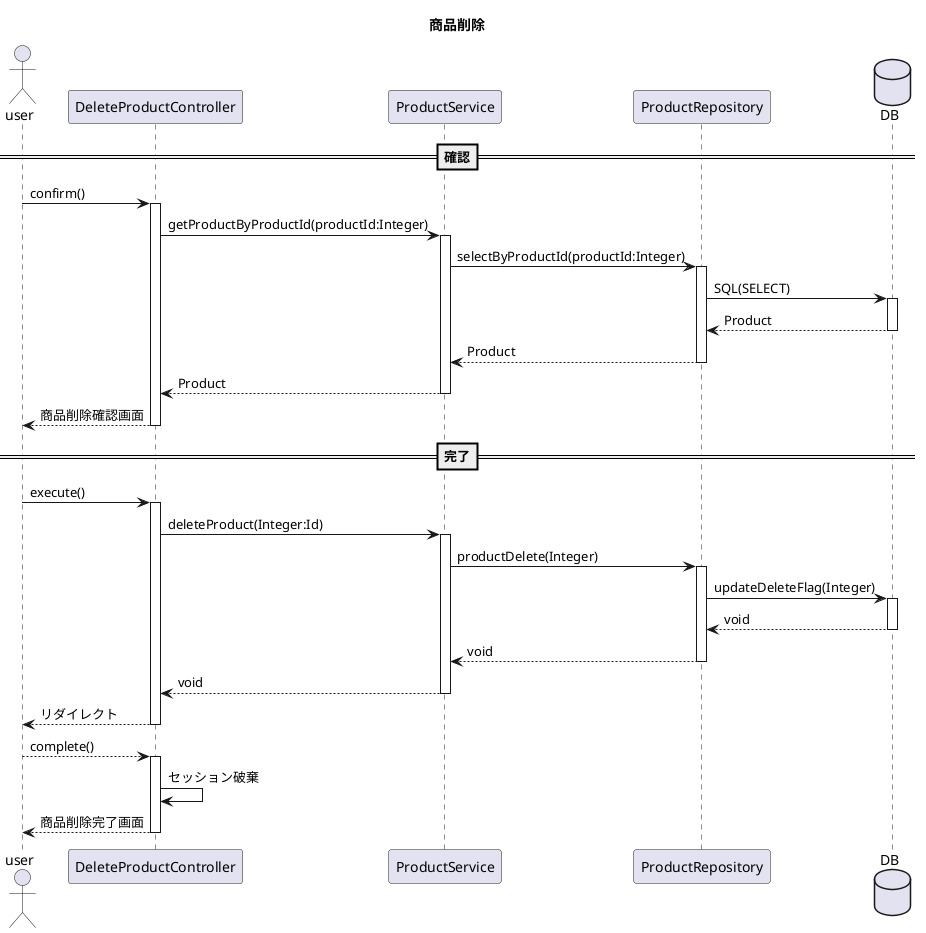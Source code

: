 @startuml
title 商品削除
actor user
participant DeleteProductController as Controller

participant ProductService as Service
participant ProductRepository as Repository
database DB

==確認==
user -> Controller++:confirm()
Controller -> Service++:getProductByProductId(productId:Integer)
Service -> Repository++:selectByProductId(productId:Integer)
Repository -> DB++:SQL(SELECT)
Repository <-- DB--:Product
Service <-- Repository--:Product
Controller <-- Service--:Product
user <-- Controller--:商品削除確認画面
==完了==
user -> Controller++:execute()
Controller -> Service++:deleteProduct(Integer:Id)
Service -> Repository++:productDelete(Integer)
Repository -> DB++:updateDeleteFlag(Integer)
Repository <-- DB--:void
Service <-- Repository--:void
Controller <-- Service--:void
user <-- Controller--:リダイレクト
user --> Controller++:complete()
Controller -> Controller:セッション破棄
user <-- Controller--:商品削除完了画面

@enduml